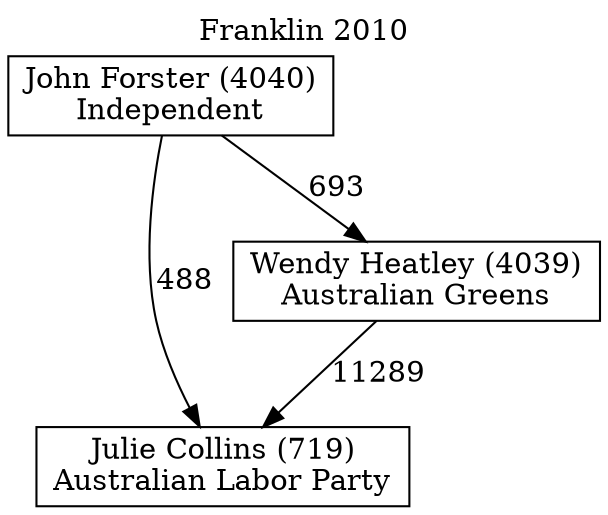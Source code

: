 // House preference flow
digraph "Julie Collins (719)_Franklin_2010" {
	graph [label="Franklin 2010" labelloc=t mclimit=10]
	node [shape=box]
	"Julie Collins (719)" [label="Julie Collins (719)
Australian Labor Party"]
	"Wendy Heatley (4039)" [label="Wendy Heatley (4039)
Australian Greens"]
	"John Forster (4040)" [label="John Forster (4040)
Independent"]
	"Wendy Heatley (4039)" -> "Julie Collins (719)" [label=11289]
	"John Forster (4040)" -> "Wendy Heatley (4039)" [label=693]
	"John Forster (4040)" -> "Julie Collins (719)" [label=488]
}

